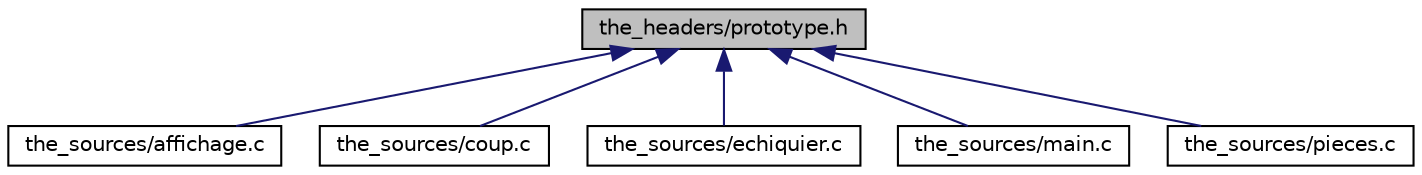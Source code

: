 digraph "the_headers/prototype.h"
{
  edge [fontname="Helvetica",fontsize="10",labelfontname="Helvetica",labelfontsize="10"];
  node [fontname="Helvetica",fontsize="10",shape=record];
  Node1 [label="the_headers/prototype.h",height=0.2,width=0.4,color="black", fillcolor="grey75", style="filled", fontcolor="black"];
  Node1 -> Node2 [dir="back",color="midnightblue",fontsize="10",style="solid",fontname="Helvetica"];
  Node2 [label="the_sources/affichage.c",height=0.2,width=0.4,color="black", fillcolor="white", style="filled",URL="$affichage_8c.html"];
  Node1 -> Node3 [dir="back",color="midnightblue",fontsize="10",style="solid",fontname="Helvetica"];
  Node3 [label="the_sources/coup.c",height=0.2,width=0.4,color="black", fillcolor="white", style="filled",URL="$coup_8c.html"];
  Node1 -> Node4 [dir="back",color="midnightblue",fontsize="10",style="solid",fontname="Helvetica"];
  Node4 [label="the_sources/echiquier.c",height=0.2,width=0.4,color="black", fillcolor="white", style="filled",URL="$echiquier_8c.html"];
  Node1 -> Node5 [dir="back",color="midnightblue",fontsize="10",style="solid",fontname="Helvetica"];
  Node5 [label="the_sources/main.c",height=0.2,width=0.4,color="black", fillcolor="white", style="filled",URL="$main_8c.html"];
  Node1 -> Node6 [dir="back",color="midnightblue",fontsize="10",style="solid",fontname="Helvetica"];
  Node6 [label="the_sources/pieces.c",height=0.2,width=0.4,color="black", fillcolor="white", style="filled",URL="$pieces_8c.html"];
}
